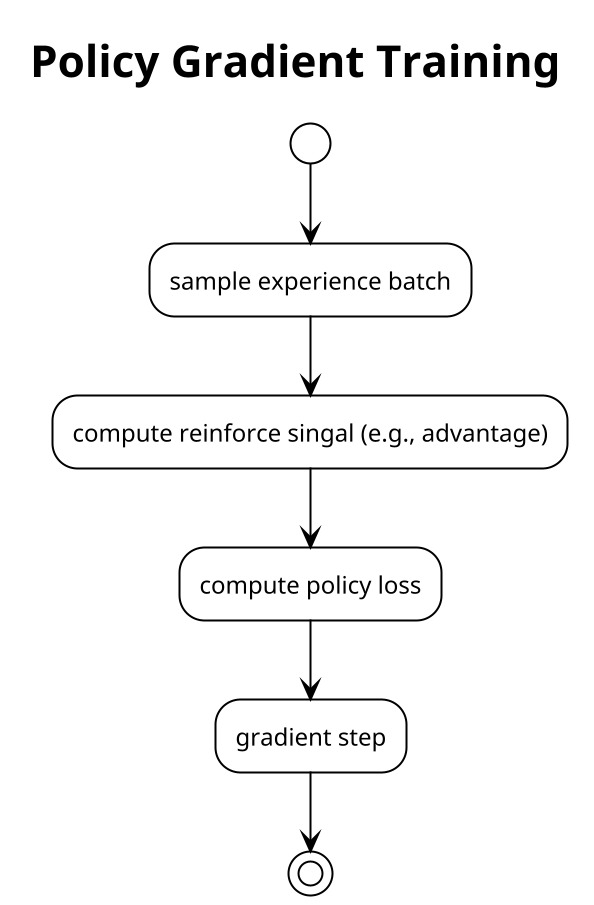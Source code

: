 @startuml Policy Gradient Training

!theme plain
skinparam backgroundColor #FFFFFF
scale 2
title Policy Gradient Training

(*) --> "sample experience batch"
--> "compute reinforce singal (e.g., advantage)"
--> "compute policy loss"
--> "gradient step"
--> (*)

@enduml